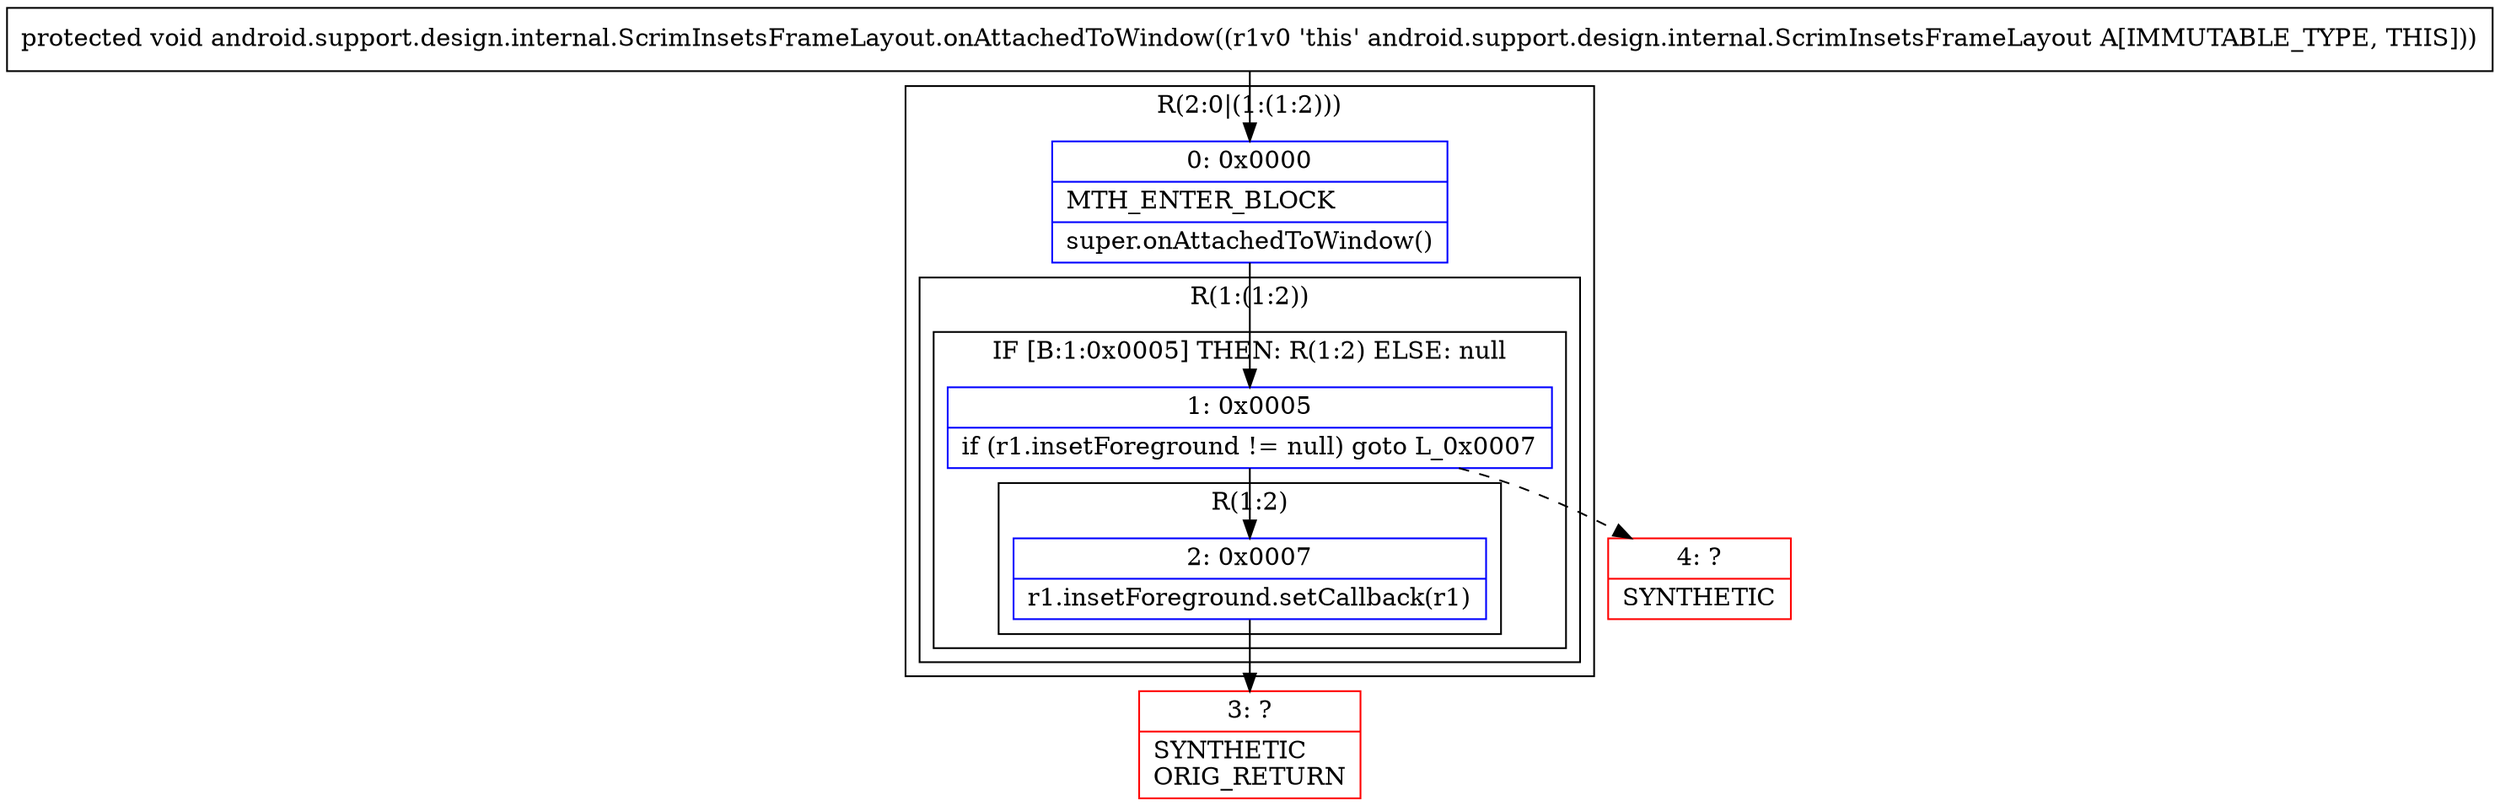 digraph "CFG forandroid.support.design.internal.ScrimInsetsFrameLayout.onAttachedToWindow()V" {
subgraph cluster_Region_258591237 {
label = "R(2:0|(1:(1:2)))";
node [shape=record,color=blue];
Node_0 [shape=record,label="{0\:\ 0x0000|MTH_ENTER_BLOCK\l|super.onAttachedToWindow()\l}"];
subgraph cluster_Region_983691140 {
label = "R(1:(1:2))";
node [shape=record,color=blue];
subgraph cluster_IfRegion_1875065141 {
label = "IF [B:1:0x0005] THEN: R(1:2) ELSE: null";
node [shape=record,color=blue];
Node_1 [shape=record,label="{1\:\ 0x0005|if (r1.insetForeground != null) goto L_0x0007\l}"];
subgraph cluster_Region_1084800637 {
label = "R(1:2)";
node [shape=record,color=blue];
Node_2 [shape=record,label="{2\:\ 0x0007|r1.insetForeground.setCallback(r1)\l}"];
}
}
}
}
Node_3 [shape=record,color=red,label="{3\:\ ?|SYNTHETIC\lORIG_RETURN\l}"];
Node_4 [shape=record,color=red,label="{4\:\ ?|SYNTHETIC\l}"];
MethodNode[shape=record,label="{protected void android.support.design.internal.ScrimInsetsFrameLayout.onAttachedToWindow((r1v0 'this' android.support.design.internal.ScrimInsetsFrameLayout A[IMMUTABLE_TYPE, THIS])) }"];
MethodNode -> Node_0;
Node_0 -> Node_1;
Node_1 -> Node_2;
Node_1 -> Node_4[style=dashed];
Node_2 -> Node_3;
}

